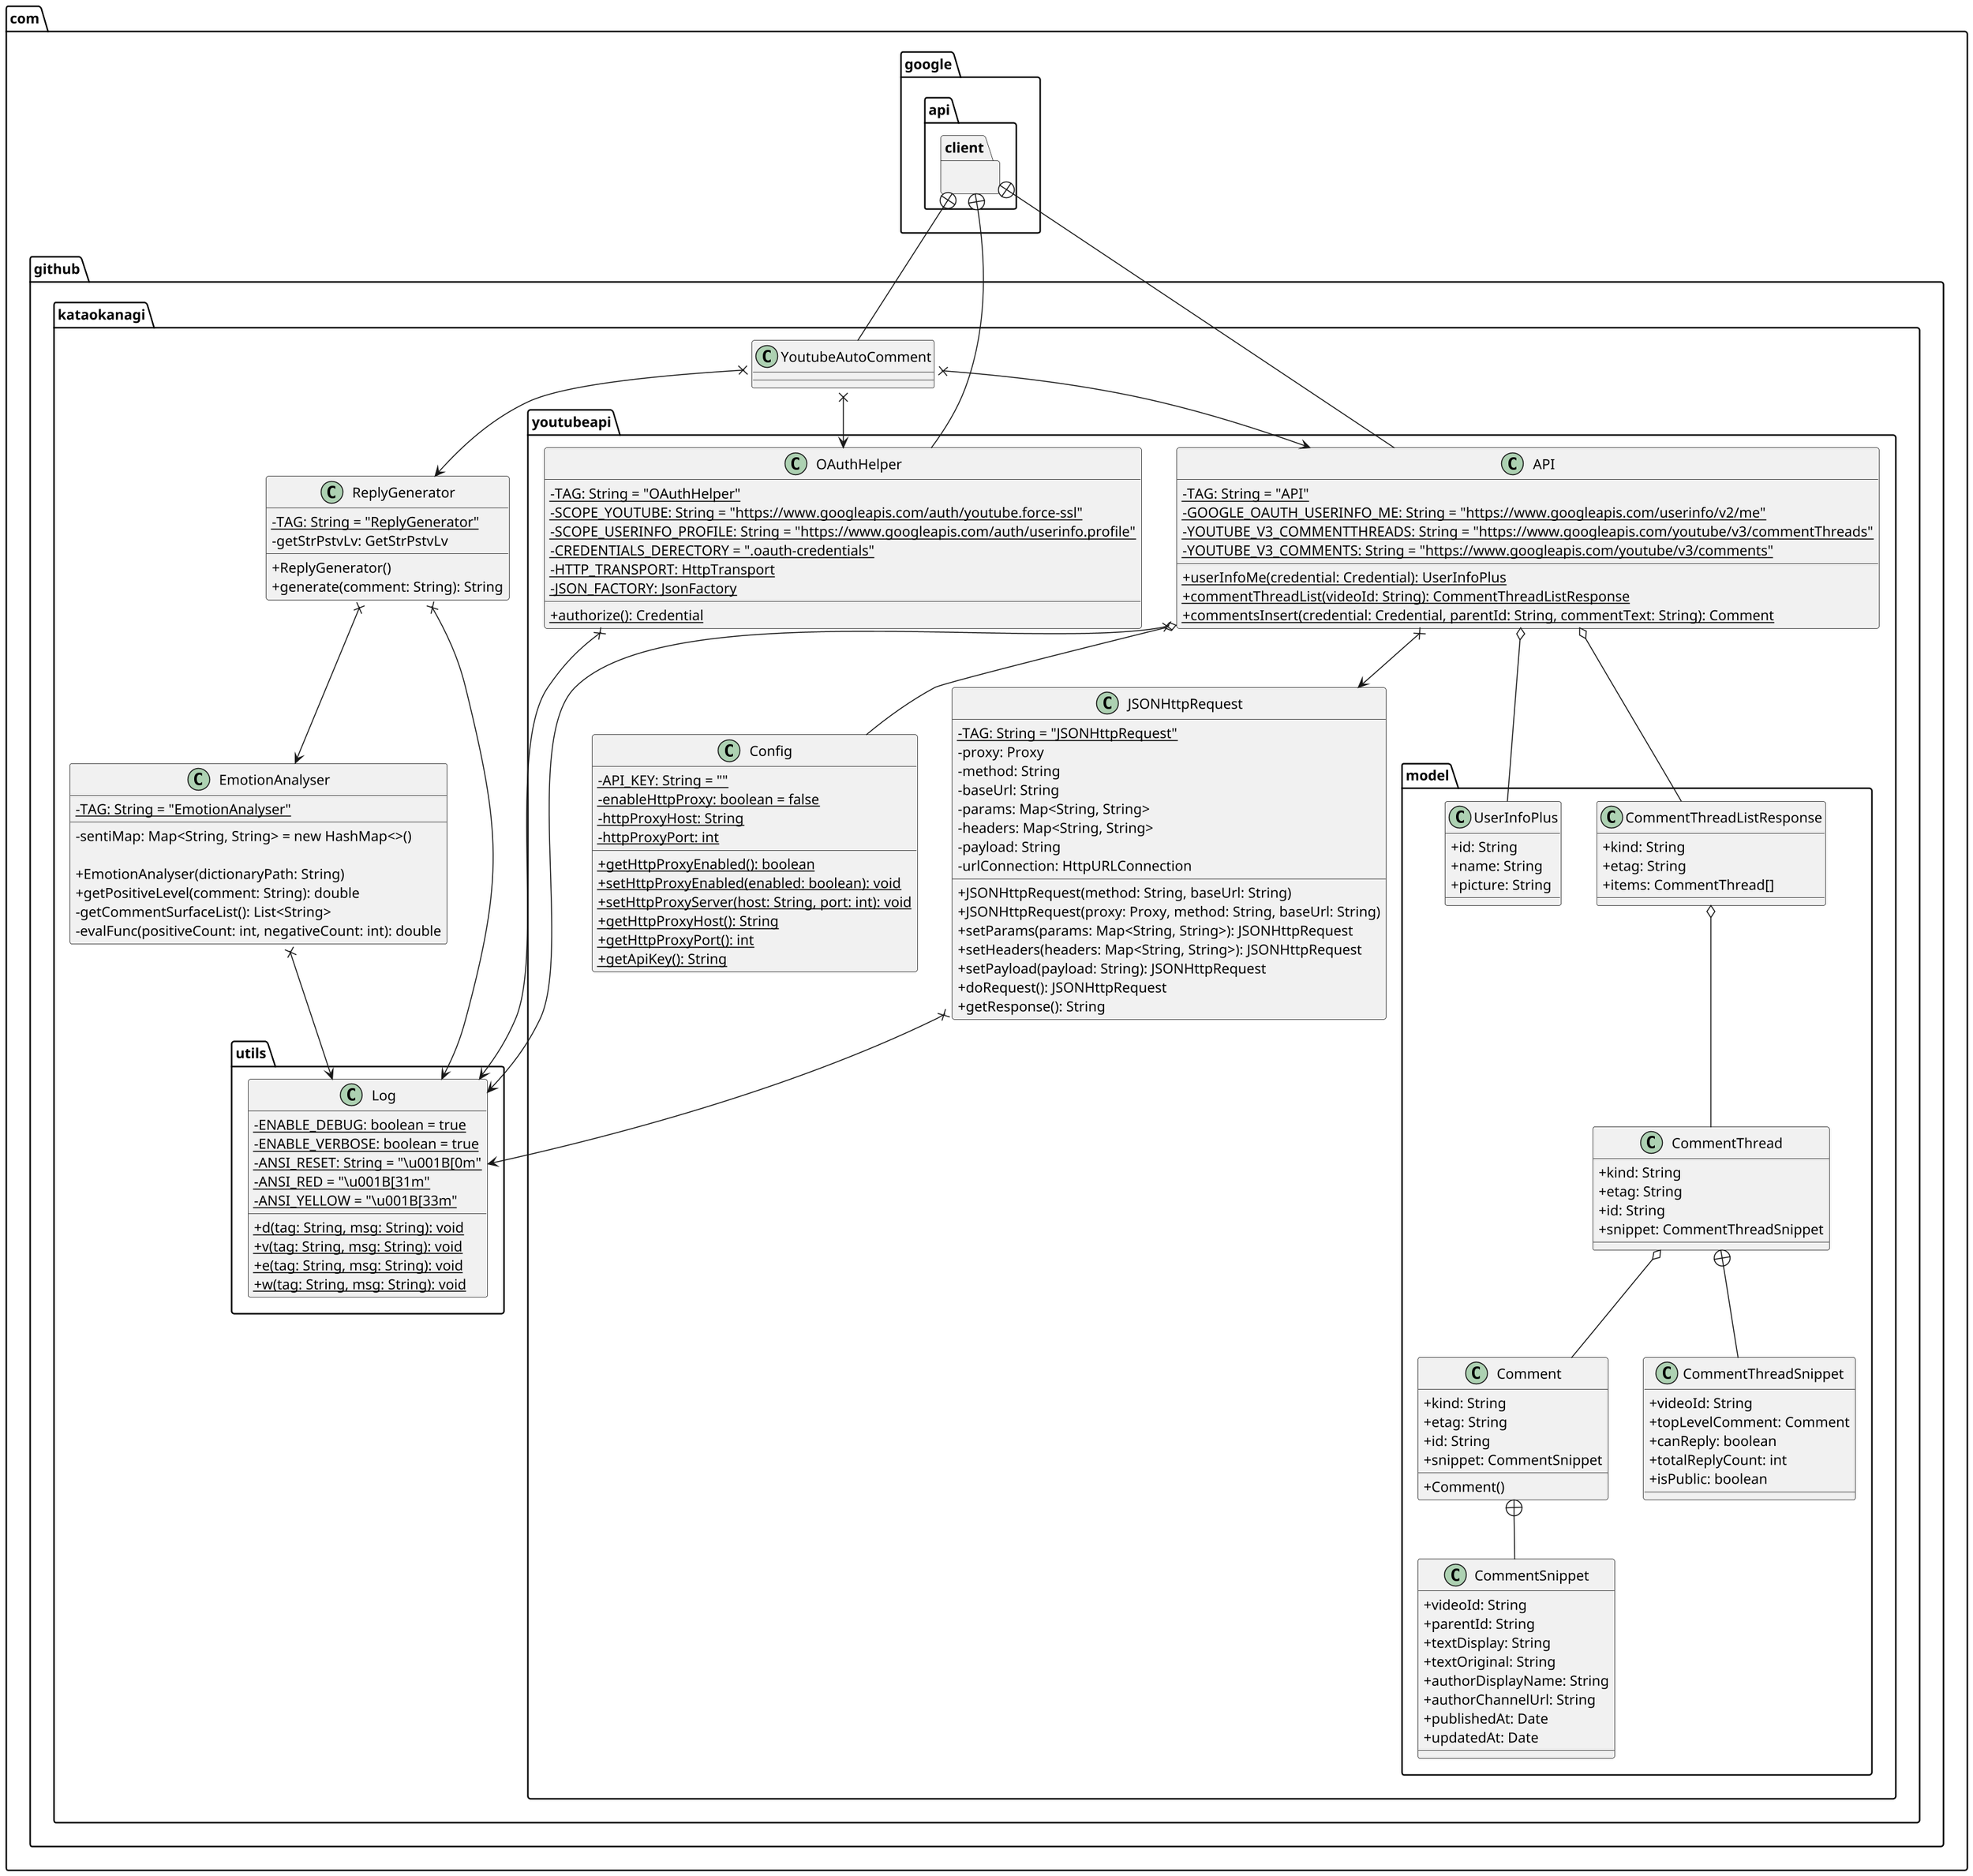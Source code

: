 ' @file      YoutubeAutoComment_ClassDiagram.pu
' @brief     高度情報演習2B プロジェクト計画書のクラス図の出力用ファイル
' @auther    AL18046 Kurihara Jin
' @auther    AL18036 Kataoka Nagi
' @date      2021-01-16 17:40:00
' $Version   1.3
' $Revision  1.0
' @par       追加点：変更点を追加
' @see       https://qiita.com/opengl-8080/items/98c510b8ca060bdd2ea3

@startuml out/ClassDiagram.png
scale 1.5
skinparam DefaultFontName メイリオ
' 可視性の変更
skinparam classAttributeIconSize 0

' class def
' @see https://qiita.com/KeithYokoma/items/ee21fec6a3ebb5d1e9a8

package com.github.kataokanagi {
  package com.github.kataokanagi.utils {
  }
  package com.github.kataokanagi.youtubeapi {
    package com.github.kataokanagi.youtubeapi.model {
    }
  }
}

package com.google.api.client {
}

package com.github.kataokanagi.utils {
    class Log {
        - {static} ENABLE_DEBUG: boolean = true
        - {static} ENABLE_VERBOSE: boolean = true
        - {static} ANSI_RESET: String = "\u001B[0m"
        - {static} ANSI_RED = "\u001B[31m"
        - {static} ANSI_YELLOW = "\u001B[33m"

        + {static} d(tag: String, msg: String): void
        + {static} v(tag: String, msg: String): void
        + {static} e(tag: String, msg: String): void
        + {static} w(tag: String, msg: String): void
    }
}

package com.github.kataokanagi.youtubeapi.model {
    class Comment {
        + kind: String
        + etag: String
        + id: String
        + snippet: CommentSnippet

        + Comment()
    }

    class CommentSnippet {
        + videoId: String
        + parentId: String
        + textDisplay: String
        + textOriginal: String
        + authorDisplayName: String
        + authorChannelUrl: String
        + publishedAt: Date
        + updatedAt: Date
    }

    Comment +-- CommentSnippet

    class CommentThread {
        + kind: String
        + etag: String
        + id: String
        + snippet: CommentThreadSnippet
    }

    class CommentThreadSnippet {
        + videoId: String
        + topLevelComment: Comment
        + canReply: boolean
        + totalReplyCount: int
        + isPublic: boolean
    }

    CommentThread +-- CommentThreadSnippet

    class CommentThreadListResponse {
        + kind: String
        + etag: String
        + items: CommentThread[]
    }

    CommentThreadListResponse o-- CommentThread
    CommentThread o-- Comment

    class UserInfoPlus {
        + id: String
        + name: String
        + picture: String
    }
}

package com.github.kataokanagi.youtubeapi {
    class API {
        - {static} TAG: String = "API"
        - {static} GOOGLE_OAUTH_USERINFO_ME: String = "https://www.googleapis.com/userinfo/v2/me"
        - {static} YOUTUBE_V3_COMMENTTHREADS: String = "https://www.googleapis.com/youtube/v3/commentThreads"
        - {static} YOUTUBE_V3_COMMENTS: String = "https://www.googleapis.com/youtube/v3/comments"

        + {static} userInfoMe(credential: Credential): UserInfoPlus
        + {static} commentThreadList(videoId: String): CommentThreadListResponse
        + {static} commentsInsert(credential: Credential, parentId: String, commentText: String): Comment
        ' + {static} replyComment(videoId: String, comment: String): void ' 仮に追加していたもの（片岡）
    }

    class Config {
        - {static} API_KEY: String = ""
        - {static} enableHttpProxy: boolean = false
        - {static} httpProxyHost: String
        - {static} httpProxyPort: int

        + {static} getHttpProxyEnabled(): boolean
        + {static} setHttpProxyEnabled(enabled: boolean): void
        + {static} setHttpProxyServer(host: String, port: int): void
        + {static} getHttpProxyHost(): String
        + {static} getHttpProxyPort(): int
        + {static} getApiKey(): String
    }

    class JSONHttpRequest {
        - {static} TAG: String = "JSONHttpRequest"
        - proxy: Proxy
        - method: String
        - baseUrl: String
        - params: Map<String, String>
        - headers: Map<String, String>
        - payload: String
        - urlConnection: HttpURLConnection

        + JSONHttpRequest(method: String, baseUrl: String)
        + JSONHttpRequest(proxy: Proxy, method: String, baseUrl: String)
        + setParams(params: Map<String, String>): JSONHttpRequest
        + setHeaders(headers: Map<String, String>): JSONHttpRequest
        + setPayload(payload: String): JSONHttpRequest
        + doRequest(): JSONHttpRequest
        + getResponse(): String
    }

  class OAuthHelper {
    - {static} TAG: String = "OAuthHelper"
    - {static} SCOPE_YOUTUBE: String = "https://www.googleapis.com/auth/youtube.force-ssl"
    - {static} SCOPE_USERINFO_PROFILE: String = "https://www.googleapis.com/auth/userinfo.profile"
    - {static} CREDENTIALS_DERECTORY = ".oauth-credentials"
    - {static} HTTP_TRANSPORT: HttpTransport
    - {static} JSON_FACTORY: JsonFactory

    + {static} authorize(): Credential
  }
}

package com.github.kataokanagi {
    class YoutubeAutoComment {
    }

    class EmotionAnalyser {
        - {static} TAG: String = "EmotionAnalyser"
        - sentiMap: Map<String, String> = new HashMap<>()

        + EmotionAnalyser(dictionaryPath: String)
        + getPositiveLevel(comment: String): double
        - getCommentSurfaceList(): List<String>
        - evalFunc(positiveCount: int, negativeCount: int): double
    }

    class ReplyGenerator {
        - {static} TAG: String = "ReplyGenerator"
        - getStrPstvLv: GetStrPstvLv

        + ReplyGenerator()
        + generate(comment: String): String
    }
}


' API o-- Log
EmotionAnalyser x--> Log
ReplyGenerator x--> Log
JSONHttpRequest x--> Log
OAuthHelper x--> Log
API x--> Log

API o-- CommentThreadListResponse
API o-- UserInfoPlus
API o-- Config
API x--> JSONHttpRequest

YoutubeAutoComment x--> OAuthHelper
YoutubeAutoComment x--> API
YoutubeAutoComment x--> ReplyGenerator
ReplyGenerator x--> EmotionAnalyser

com.google.api.client +-- API
com.google.api.client +-- YoutubeAutoComment
com.google.api.client +-- OAuthHelper

@enduml

